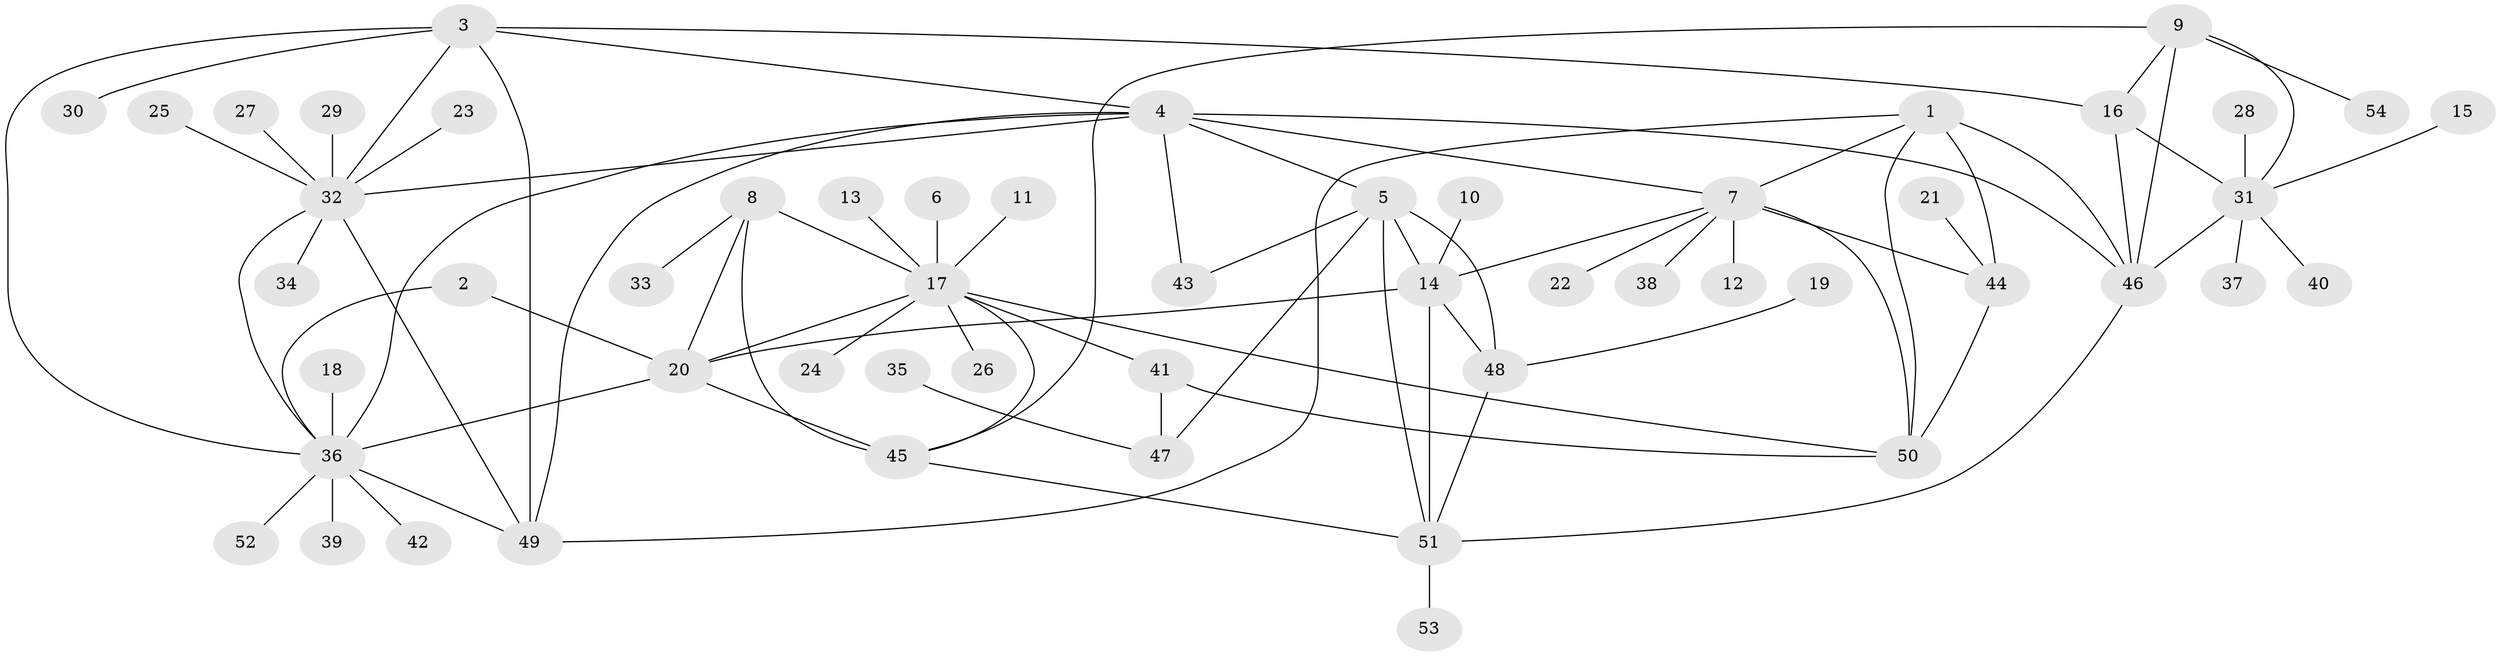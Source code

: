 // original degree distribution, {7: 0.07407407407407407, 11: 0.018518518518518517, 5: 0.037037037037037035, 6: 0.037037037037037035, 8: 0.027777777777777776, 4: 0.018518518518518517, 9: 0.009259259259259259, 12: 0.009259259259259259, 10: 0.009259259259259259, 13: 0.009259259259259259, 2: 0.10185185185185185, 1: 0.6018518518518519, 3: 0.046296296296296294}
// Generated by graph-tools (version 1.1) at 2025/02/03/09/25 03:02:50]
// undirected, 54 vertices, 84 edges
graph export_dot {
graph [start="1"]
  node [color=gray90,style=filled];
  1;
  2;
  3;
  4;
  5;
  6;
  7;
  8;
  9;
  10;
  11;
  12;
  13;
  14;
  15;
  16;
  17;
  18;
  19;
  20;
  21;
  22;
  23;
  24;
  25;
  26;
  27;
  28;
  29;
  30;
  31;
  32;
  33;
  34;
  35;
  36;
  37;
  38;
  39;
  40;
  41;
  42;
  43;
  44;
  45;
  46;
  47;
  48;
  49;
  50;
  51;
  52;
  53;
  54;
  1 -- 7 [weight=1.0];
  1 -- 44 [weight=2.0];
  1 -- 46 [weight=1.0];
  1 -- 49 [weight=1.0];
  1 -- 50 [weight=1.0];
  2 -- 20 [weight=1.0];
  2 -- 36 [weight=1.0];
  3 -- 4 [weight=1.0];
  3 -- 16 [weight=1.0];
  3 -- 30 [weight=1.0];
  3 -- 32 [weight=1.0];
  3 -- 36 [weight=1.0];
  3 -- 49 [weight=1.0];
  4 -- 5 [weight=1.0];
  4 -- 7 [weight=1.0];
  4 -- 32 [weight=1.0];
  4 -- 36 [weight=1.0];
  4 -- 43 [weight=1.0];
  4 -- 46 [weight=1.0];
  4 -- 49 [weight=1.0];
  5 -- 14 [weight=1.0];
  5 -- 43 [weight=1.0];
  5 -- 47 [weight=1.0];
  5 -- 48 [weight=1.0];
  5 -- 51 [weight=2.0];
  6 -- 17 [weight=1.0];
  7 -- 12 [weight=1.0];
  7 -- 14 [weight=1.0];
  7 -- 22 [weight=1.0];
  7 -- 38 [weight=1.0];
  7 -- 44 [weight=2.0];
  7 -- 50 [weight=1.0];
  8 -- 17 [weight=2.0];
  8 -- 20 [weight=2.0];
  8 -- 33 [weight=1.0];
  8 -- 45 [weight=2.0];
  9 -- 16 [weight=1.0];
  9 -- 31 [weight=1.0];
  9 -- 45 [weight=1.0];
  9 -- 46 [weight=2.0];
  9 -- 54 [weight=1.0];
  10 -- 14 [weight=1.0];
  11 -- 17 [weight=1.0];
  13 -- 17 [weight=1.0];
  14 -- 20 [weight=1.0];
  14 -- 48 [weight=1.0];
  14 -- 51 [weight=2.0];
  15 -- 31 [weight=1.0];
  16 -- 31 [weight=1.0];
  16 -- 46 [weight=2.0];
  17 -- 20 [weight=1.0];
  17 -- 24 [weight=1.0];
  17 -- 26 [weight=1.0];
  17 -- 41 [weight=1.0];
  17 -- 45 [weight=1.0];
  17 -- 50 [weight=1.0];
  18 -- 36 [weight=1.0];
  19 -- 48 [weight=1.0];
  20 -- 36 [weight=1.0];
  20 -- 45 [weight=1.0];
  21 -- 44 [weight=1.0];
  23 -- 32 [weight=1.0];
  25 -- 32 [weight=1.0];
  27 -- 32 [weight=1.0];
  28 -- 31 [weight=1.0];
  29 -- 32 [weight=1.0];
  31 -- 37 [weight=1.0];
  31 -- 40 [weight=1.0];
  31 -- 46 [weight=2.0];
  32 -- 34 [weight=1.0];
  32 -- 36 [weight=1.0];
  32 -- 49 [weight=1.0];
  35 -- 47 [weight=1.0];
  36 -- 39 [weight=1.0];
  36 -- 42 [weight=1.0];
  36 -- 49 [weight=1.0];
  36 -- 52 [weight=1.0];
  41 -- 47 [weight=1.0];
  41 -- 50 [weight=1.0];
  44 -- 50 [weight=2.0];
  45 -- 51 [weight=1.0];
  46 -- 51 [weight=1.0];
  48 -- 51 [weight=2.0];
  51 -- 53 [weight=1.0];
}
